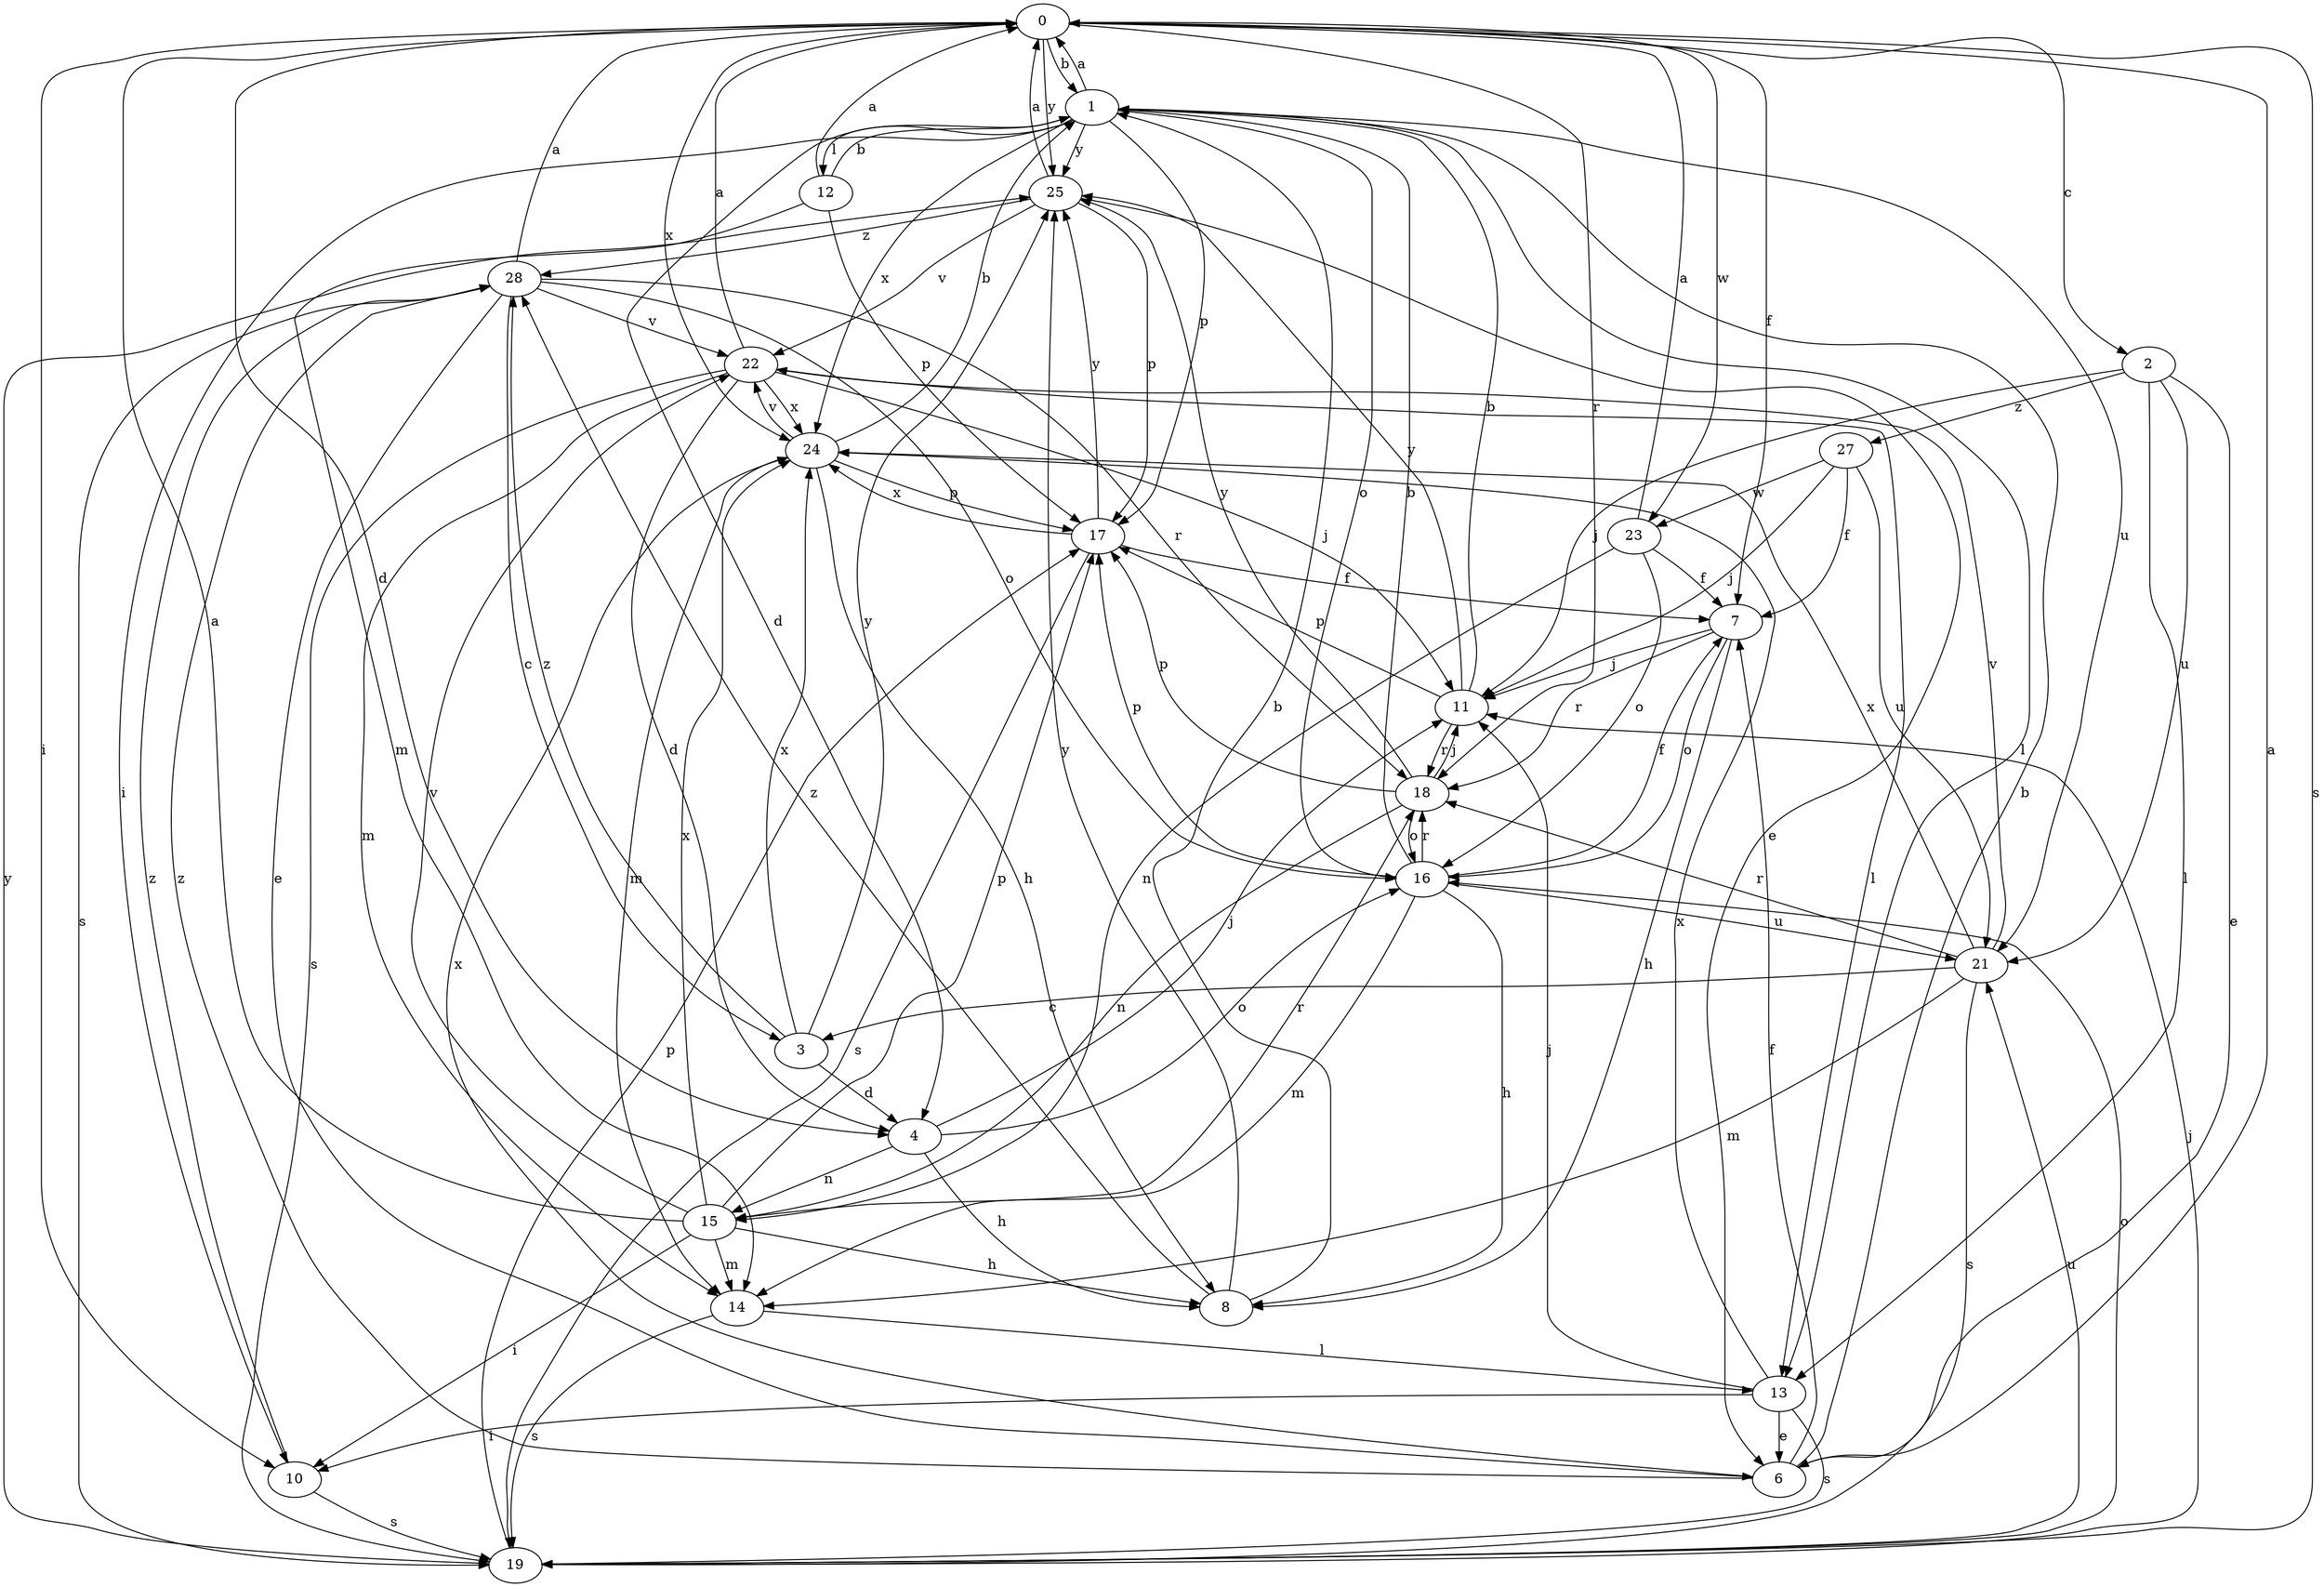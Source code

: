 strict digraph  {
0;
1;
2;
3;
4;
6;
7;
8;
10;
11;
12;
13;
14;
15;
16;
17;
18;
19;
21;
22;
23;
24;
25;
27;
28;
0 -> 1  [label=b];
0 -> 2  [label=c];
0 -> 4  [label=d];
0 -> 7  [label=f];
0 -> 10  [label=i];
0 -> 18  [label=r];
0 -> 19  [label=s];
0 -> 23  [label=w];
0 -> 24  [label=x];
0 -> 25  [label=y];
1 -> 0  [label=a];
1 -> 4  [label=d];
1 -> 10  [label=i];
1 -> 12  [label=l];
1 -> 13  [label=l];
1 -> 16  [label=o];
1 -> 17  [label=p];
1 -> 21  [label=u];
1 -> 24  [label=x];
1 -> 25  [label=y];
2 -> 6  [label=e];
2 -> 11  [label=j];
2 -> 13  [label=l];
2 -> 21  [label=u];
2 -> 27  [label=z];
3 -> 4  [label=d];
3 -> 24  [label=x];
3 -> 25  [label=y];
3 -> 28  [label=z];
4 -> 8  [label=h];
4 -> 11  [label=j];
4 -> 15  [label=n];
4 -> 16  [label=o];
6 -> 0  [label=a];
6 -> 1  [label=b];
6 -> 7  [label=f];
6 -> 24  [label=x];
6 -> 28  [label=z];
7 -> 8  [label=h];
7 -> 11  [label=j];
7 -> 16  [label=o];
7 -> 18  [label=r];
8 -> 1  [label=b];
8 -> 25  [label=y];
8 -> 28  [label=z];
10 -> 19  [label=s];
10 -> 28  [label=z];
11 -> 1  [label=b];
11 -> 17  [label=p];
11 -> 18  [label=r];
11 -> 25  [label=y];
12 -> 0  [label=a];
12 -> 1  [label=b];
12 -> 14  [label=m];
12 -> 17  [label=p];
13 -> 6  [label=e];
13 -> 10  [label=i];
13 -> 11  [label=j];
13 -> 19  [label=s];
13 -> 24  [label=x];
14 -> 13  [label=l];
14 -> 19  [label=s];
15 -> 0  [label=a];
15 -> 8  [label=h];
15 -> 10  [label=i];
15 -> 14  [label=m];
15 -> 17  [label=p];
15 -> 18  [label=r];
15 -> 22  [label=v];
15 -> 24  [label=x];
16 -> 1  [label=b];
16 -> 7  [label=f];
16 -> 8  [label=h];
16 -> 14  [label=m];
16 -> 17  [label=p];
16 -> 18  [label=r];
16 -> 21  [label=u];
17 -> 7  [label=f];
17 -> 19  [label=s];
17 -> 24  [label=x];
17 -> 25  [label=y];
18 -> 11  [label=j];
18 -> 15  [label=n];
18 -> 16  [label=o];
18 -> 17  [label=p];
18 -> 25  [label=y];
19 -> 11  [label=j];
19 -> 16  [label=o];
19 -> 17  [label=p];
19 -> 21  [label=u];
19 -> 25  [label=y];
21 -> 3  [label=c];
21 -> 14  [label=m];
21 -> 18  [label=r];
21 -> 19  [label=s];
21 -> 22  [label=v];
21 -> 24  [label=x];
22 -> 0  [label=a];
22 -> 4  [label=d];
22 -> 11  [label=j];
22 -> 13  [label=l];
22 -> 14  [label=m];
22 -> 19  [label=s];
22 -> 24  [label=x];
23 -> 0  [label=a];
23 -> 7  [label=f];
23 -> 15  [label=n];
23 -> 16  [label=o];
24 -> 1  [label=b];
24 -> 8  [label=h];
24 -> 14  [label=m];
24 -> 17  [label=p];
24 -> 22  [label=v];
25 -> 0  [label=a];
25 -> 6  [label=e];
25 -> 17  [label=p];
25 -> 22  [label=v];
25 -> 28  [label=z];
27 -> 7  [label=f];
27 -> 11  [label=j];
27 -> 21  [label=u];
27 -> 23  [label=w];
28 -> 0  [label=a];
28 -> 3  [label=c];
28 -> 6  [label=e];
28 -> 16  [label=o];
28 -> 18  [label=r];
28 -> 19  [label=s];
28 -> 22  [label=v];
}
